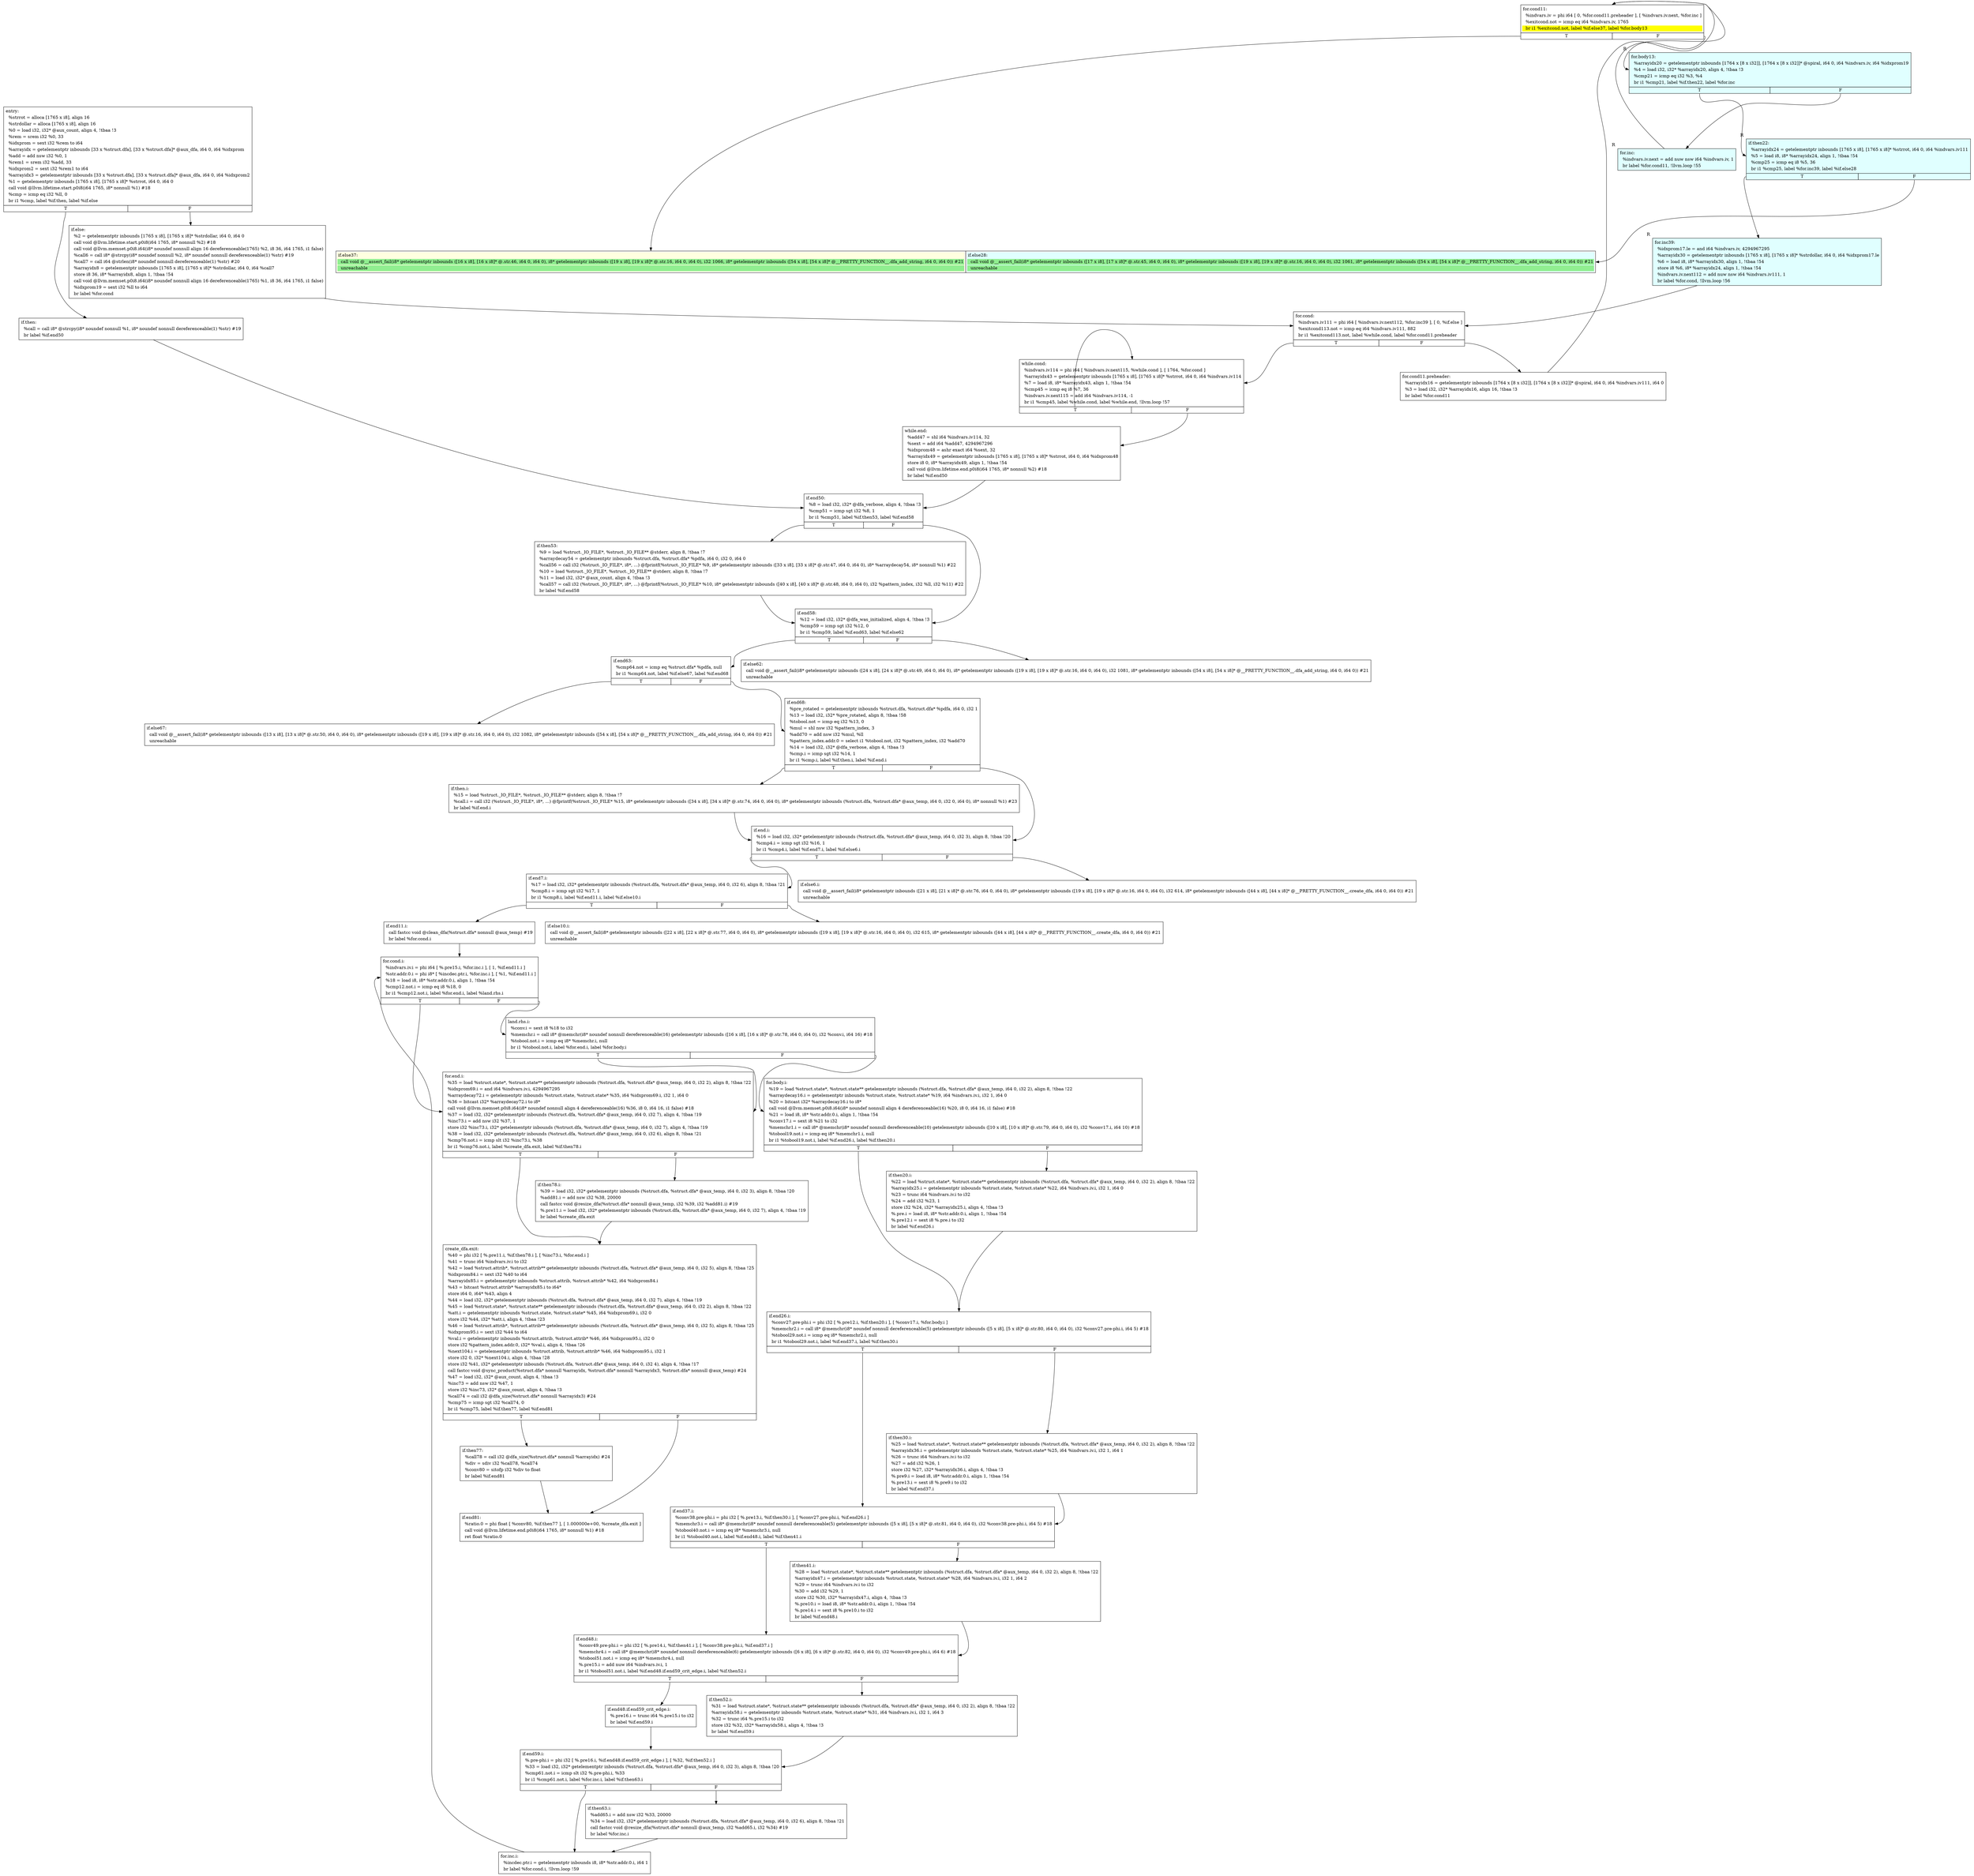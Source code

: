 digraph {
m_bb0 [shape = none, label  = <<table border="0" cellspacing="0">
<tr><td port="f1" border="1" colspan="2"><table bgcolor="LightYellow" border="0">
<tr><td align="left">if.else37:</td></tr>
<tr><td bgcolor="lightgreen" align="left">  call void @__assert_fail(i8* getelementptr inbounds ([16 x i8], [16 x i8]* @.str.46, i64 0, i64 0), i8* getelementptr inbounds ([19 x i8], [19 x i8]* @.str.16, i64 0, i64 0), i32 1066, i8* getelementptr inbounds ([54 x i8], [54 x i8]* @__PRETTY_FUNCTION__.dfa_add_string, i64 0, i64 0)) #21</td></tr>
<tr><td bgcolor="lightgreen" align="left">  unreachable</td></tr>
</table>
</td>
<td port="f2" border="1" colspan="2"><table bgcolor="LightCyan" border="0">
<tr><td align="left">if.else28:</td></tr>
<tr><td bgcolor="lightgreen" align="left">  call void @__assert_fail(i8* getelementptr inbounds ([17 x i8], [17 x i8]* @.str.45, i64 0, i64 0), i8* getelementptr inbounds ([19 x i8], [19 x i8]* @.str.16, i64 0, i64 0), i32 1061, i8* getelementptr inbounds ([54 x i8], [54 x i8]* @__PRETTY_FUNCTION__.dfa_add_string, i64 0, i64 0)) #21</td></tr>
<tr><td bgcolor="lightgreen" align="left">  unreachable</td></tr>
</table>
</td></tr>
</table>> ]
f_bb0 [shape = none, label  = <<table  border="0" cellspacing="0">
<tr><td port="f" border="1" colspan="2"><table border="0">
<tr><td align="left">entry:</td></tr>
<tr><td align="left">  %strrot = alloca [1765 x i8], align 16</td></tr>
<tr><td align="left">  %strdollar = alloca [1765 x i8], align 16</td></tr>
<tr><td align="left">  %0 = load i32, i32* @aux_count, align 4, !tbaa !3</td></tr>
<tr><td align="left">  %rem = srem i32 %0, 33</td></tr>
<tr><td align="left">  %idxprom = sext i32 %rem to i64</td></tr>
<tr><td align="left">  %arrayidx = getelementptr inbounds [33 x %struct.dfa], [33 x %struct.dfa]* @aux_dfa, i64 0, i64 %idxprom</td></tr>
<tr><td align="left">  %add = add nsw i32 %0, 1</td></tr>
<tr><td align="left">  %rem1 = srem i32 %add, 33</td></tr>
<tr><td align="left">  %idxprom2 = sext i32 %rem1 to i64</td></tr>
<tr><td align="left">  %arrayidx3 = getelementptr inbounds [33 x %struct.dfa], [33 x %struct.dfa]* @aux_dfa, i64 0, i64 %idxprom2</td></tr>
<tr><td align="left">  %1 = getelementptr inbounds [1765 x i8], [1765 x i8]* %strrot, i64 0, i64 0</td></tr>
<tr><td align="left">  call void @llvm.lifetime.start.p0i8(i64 1765, i8* nonnull %1) #18</td></tr>
<tr><td align="left">  %cmp = icmp eq i32 %ll, 0</td></tr>
<tr><td align="left">  br i1 %cmp, label %if.then, label %if.else</td></tr>
</table>
</td></tr>
<tr><td border="1" port="fT">T</td><td border="1" port="fF">F</td></tr>
</table>> ]
f_bb1 [shape = none, label  = <<table  border="0" cellspacing="0">
<tr><td port="f" border="1"><table border="0">
<tr><td align="left">if.then:</td></tr>
<tr><td align="left">  %call = call i8* @strcpy(i8* noundef nonnull %1, i8* noundef nonnull dereferenceable(1) %str) #19</td></tr>
<tr><td align="left">  br label %if.end50</td></tr>
</table>
</td></tr>
</table>> ]
f_bb2 [shape = none, label  = <<table  border="0" cellspacing="0">
<tr><td port="f" border="1"><table border="0">
<tr><td align="left">if.else:</td></tr>
<tr><td align="left">  %2 = getelementptr inbounds [1765 x i8], [1765 x i8]* %strdollar, i64 0, i64 0</td></tr>
<tr><td align="left">  call void @llvm.lifetime.start.p0i8(i64 1765, i8* nonnull %2) #18</td></tr>
<tr><td align="left">  call void @llvm.memset.p0i8.i64(i8* noundef nonnull align 16 dereferenceable(1765) %2, i8 36, i64 1765, i1 false)</td></tr>
<tr><td align="left">  %call6 = call i8* @strcpy(i8* noundef nonnull %2, i8* noundef nonnull dereferenceable(1) %str) #19</td></tr>
<tr><td align="left">  %call7 = call i64 @strlen(i8* noundef nonnull dereferenceable(1) %str) #20</td></tr>
<tr><td align="left">  %arrayidx8 = getelementptr inbounds [1765 x i8], [1765 x i8]* %strdollar, i64 0, i64 %call7</td></tr>
<tr><td align="left">  store i8 36, i8* %arrayidx8, align 1, !tbaa !54</td></tr>
<tr><td align="left">  call void @llvm.memset.p0i8.i64(i8* noundef nonnull align 16 dereferenceable(1765) %1, i8 36, i64 1765, i1 false)</td></tr>
<tr><td align="left">  %idxprom19 = sext i32 %ll to i64</td></tr>
<tr><td align="left">  br label %for.cond</td></tr>
</table>
</td></tr>
</table>> ]
f_bb3 [shape = none, label  = <<table  border="0" cellspacing="0">
<tr><td port="f" border="1" colspan="2"><table border="0">
<tr><td align="left">for.cond:</td></tr>
<tr><td align="left">  %indvars.iv111 = phi i64 [ %indvars.iv.next112, %for.inc39 ], [ 0, %if.else ]</td></tr>
<tr><td align="left">  %exitcond113.not = icmp eq i64 %indvars.iv111, 882</td></tr>
<tr><td align="left">  br i1 %exitcond113.not, label %while.cond, label %for.cond11.preheader</td></tr>
</table>
</td></tr>
<tr><td border="1" port="fT">T</td><td border="1" port="fF">F</td></tr>
</table>> ]
f_bb4 [shape = none, label  = <<table  border="0" cellspacing="0">
<tr><td port="f" border="1"><table border="0">
<tr><td align="left">for.cond11.preheader:</td></tr>
<tr><td align="left">  %arrayidx16 = getelementptr inbounds [1764 x [8 x i32]], [1764 x [8 x i32]]* @spiral, i64 0, i64 %indvars.iv111, i64 0</td></tr>
<tr><td align="left">  %3 = load i32, i32* %arrayidx16, align 16, !tbaa !3</td></tr>
<tr><td align="left">  br label %for.cond11</td></tr>
</table>
</td></tr>
</table>> ]
f_bb5 [shape = none, label  = <<table  border="0" cellspacing="0">
<tr><td port="f" border="1" colspan="2"><table border="0">
<tr><td align="left">for.cond11:</td></tr>
<tr><td align="left">  %indvars.iv = phi i64 [ 0, %for.cond11.preheader ], [ %indvars.iv.next, %for.inc ]</td></tr>
<tr><td align="left">  %exitcond.not = icmp eq i64 %indvars.iv, 1765</td></tr>
<tr><td bgcolor="yellow" align="left">  br i1 %exitcond.not, label %if.else37, label %for.body13</td></tr>
</table>
</td></tr>
<tr><td border="1" port="fT">T</td><td border="1" port="fF">F</td></tr>
</table>> ]
f_bb6 [shape = none,  xlabel="R", label  = <<table  bgcolor="LightCyan"  border="0" cellspacing="0">
<tr><td port="f" border="1" colspan="2"><table border="0">
<tr><td align="left">for.body13:</td></tr>
<tr><td align="left">  %arrayidx20 = getelementptr inbounds [1764 x [8 x i32]], [1764 x [8 x i32]]* @spiral, i64 0, i64 %indvars.iv, i64 %idxprom19</td></tr>
<tr><td align="left">  %4 = load i32, i32* %arrayidx20, align 4, !tbaa !3</td></tr>
<tr><td align="left">  %cmp21 = icmp eq i32 %3, %4</td></tr>
<tr><td align="left">  br i1 %cmp21, label %if.then22, label %for.inc</td></tr>
</table>
</td></tr>
<tr><td border="1" port="fT">T</td><td border="1" port="fF">F</td></tr>
</table>> ]
f_bb7 [shape = none,  xlabel="R", label  = <<table  bgcolor="LightCyan"  border="0" cellspacing="0">
<tr><td port="f" border="1" colspan="2"><table border="0">
<tr><td align="left">if.then22:</td></tr>
<tr><td align="left">  %arrayidx24 = getelementptr inbounds [1765 x i8], [1765 x i8]* %strrot, i64 0, i64 %indvars.iv111</td></tr>
<tr><td align="left">  %5 = load i8, i8* %arrayidx24, align 1, !tbaa !54</td></tr>
<tr><td align="left">  %cmp25 = icmp eq i8 %5, 36</td></tr>
<tr><td align="left">  br i1 %cmp25, label %for.inc39, label %if.else28</td></tr>
</table>
</td></tr>
<tr><td border="1" port="fT">T</td><td border="1" port="fF">F</td></tr>
</table>> ]
f_bb8 [shape = none,  xlabel="R", label  = <<table  bgcolor="LightCyan"  border="0" cellspacing="0">
<tr><td port="f" border="1"><table border="0">
<tr><td align="left">for.inc:</td></tr>
<tr><td align="left">  %indvars.iv.next = add nuw nsw i64 %indvars.iv, 1</td></tr>
<tr><td align="left">  br label %for.cond11, !llvm.loop !55</td></tr>
</table>
</td></tr>
</table>> ]
f_bb9 [shape = none,  xlabel="R", label  = <<table  bgcolor="LightCyan"  border="0" cellspacing="0">
<tr><td port="f" border="1"><table border="0">
<tr><td align="left">for.inc39:</td></tr>
<tr><td align="left">  %idxprom17.le = and i64 %indvars.iv, 4294967295</td></tr>
<tr><td align="left">  %arrayidx30 = getelementptr inbounds [1765 x i8], [1765 x i8]* %strdollar, i64 0, i64 %idxprom17.le</td></tr>
<tr><td align="left">  %6 = load i8, i8* %arrayidx30, align 1, !tbaa !54</td></tr>
<tr><td align="left">  store i8 %6, i8* %arrayidx24, align 1, !tbaa !54</td></tr>
<tr><td align="left">  %indvars.iv.next112 = add nuw nsw i64 %indvars.iv111, 1</td></tr>
<tr><td align="left">  br label %for.cond, !llvm.loop !56</td></tr>
</table>
</td></tr>
</table>> ]
f_bb10 [shape = none, label  = <<table  border="0" cellspacing="0">
<tr><td port="f" border="1" colspan="2"><table border="0">
<tr><td align="left">while.cond:</td></tr>
<tr><td align="left">  %indvars.iv114 = phi i64 [ %indvars.iv.next115, %while.cond ], [ 1764, %for.cond ]</td></tr>
<tr><td align="left">  %arrayidx43 = getelementptr inbounds [1765 x i8], [1765 x i8]* %strrot, i64 0, i64 %indvars.iv114</td></tr>
<tr><td align="left">  %7 = load i8, i8* %arrayidx43, align 1, !tbaa !54</td></tr>
<tr><td align="left">  %cmp45 = icmp eq i8 %7, 36</td></tr>
<tr><td align="left">  %indvars.iv.next115 = add i64 %indvars.iv114, -1</td></tr>
<tr><td align="left">  br i1 %cmp45, label %while.cond, label %while.end, !llvm.loop !57</td></tr>
</table>
</td></tr>
<tr><td border="1" port="fT">T</td><td border="1" port="fF">F</td></tr>
</table>> ]
f_bb11 [shape = none, label  = <<table  border="0" cellspacing="0">
<tr><td port="f" border="1"><table border="0">
<tr><td align="left">while.end:</td></tr>
<tr><td align="left">  %add47 = shl i64 %indvars.iv114, 32</td></tr>
<tr><td align="left">  %sext = add i64 %add47, 4294967296</td></tr>
<tr><td align="left">  %idxprom48 = ashr exact i64 %sext, 32</td></tr>
<tr><td align="left">  %arrayidx49 = getelementptr inbounds [1765 x i8], [1765 x i8]* %strrot, i64 0, i64 %idxprom48</td></tr>
<tr><td align="left">  store i8 0, i8* %arrayidx49, align 1, !tbaa !54</td></tr>
<tr><td align="left">  call void @llvm.lifetime.end.p0i8(i64 1765, i8* nonnull %2) #18</td></tr>
<tr><td align="left">  br label %if.end50</td></tr>
</table>
</td></tr>
</table>> ]
f_bb12 [shape = none, label  = <<table  border="0" cellspacing="0">
<tr><td port="f" border="1" colspan="2"><table border="0">
<tr><td align="left">if.end50:</td></tr>
<tr><td align="left">  %8 = load i32, i32* @dfa_verbose, align 4, !tbaa !3</td></tr>
<tr><td align="left">  %cmp51 = icmp sgt i32 %8, 1</td></tr>
<tr><td align="left">  br i1 %cmp51, label %if.then53, label %if.end58</td></tr>
</table>
</td></tr>
<tr><td border="1" port="fT">T</td><td border="1" port="fF">F</td></tr>
</table>> ]
f_bb13 [shape = none, label  = <<table  border="0" cellspacing="0">
<tr><td port="f" border="1"><table border="0">
<tr><td align="left">if.then53:</td></tr>
<tr><td align="left">  %9 = load %struct._IO_FILE*, %struct._IO_FILE** @stderr, align 8, !tbaa !7</td></tr>
<tr><td align="left">  %arraydecay54 = getelementptr inbounds %struct.dfa, %struct.dfa* %pdfa, i64 0, i32 0, i64 0</td></tr>
<tr><td align="left">  %call56 = call i32 (%struct._IO_FILE*, i8*, ...) @fprintf(%struct._IO_FILE* %9, i8* getelementptr inbounds ([33 x i8], [33 x i8]* @.str.47, i64 0, i64 0), i8* %arraydecay54, i8* nonnull %1) #22</td></tr>
<tr><td align="left">  %10 = load %struct._IO_FILE*, %struct._IO_FILE** @stderr, align 8, !tbaa !7</td></tr>
<tr><td align="left">  %11 = load i32, i32* @aux_count, align 4, !tbaa !3</td></tr>
<tr><td align="left">  %call57 = call i32 (%struct._IO_FILE*, i8*, ...) @fprintf(%struct._IO_FILE* %10, i8* getelementptr inbounds ([40 x i8], [40 x i8]* @.str.48, i64 0, i64 0), i32 %pattern_index, i32 %ll, i32 %11) #22</td></tr>
<tr><td align="left">  br label %if.end58</td></tr>
</table>
</td></tr>
</table>> ]
f_bb14 [shape = none, label  = <<table  border="0" cellspacing="0">
<tr><td port="f" border="1" colspan="2"><table border="0">
<tr><td align="left">if.end58:</td></tr>
<tr><td align="left">  %12 = load i32, i32* @dfa_was_initialized, align 4, !tbaa !3</td></tr>
<tr><td align="left">  %cmp59 = icmp sgt i32 %12, 0</td></tr>
<tr><td align="left">  br i1 %cmp59, label %if.end63, label %if.else62</td></tr>
</table>
</td></tr>
<tr><td border="1" port="fT">T</td><td border="1" port="fF">F</td></tr>
</table>> ]
f_bb15 [shape = none, label  = <<table  border="0" cellspacing="0">
<tr><td port="f" border="1"><table border="0">
<tr><td align="left">if.else62:</td></tr>
<tr><td align="left">  call void @__assert_fail(i8* getelementptr inbounds ([24 x i8], [24 x i8]* @.str.49, i64 0, i64 0), i8* getelementptr inbounds ([19 x i8], [19 x i8]* @.str.16, i64 0, i64 0), i32 1081, i8* getelementptr inbounds ([54 x i8], [54 x i8]* @__PRETTY_FUNCTION__.dfa_add_string, i64 0, i64 0)) #21</td></tr>
<tr><td align="left">  unreachable</td></tr>
</table>
</td></tr>
</table>> ]
f_bb16 [shape = none, label  = <<table  border="0" cellspacing="0">
<tr><td port="f" border="1" colspan="2"><table border="0">
<tr><td align="left">if.end63:</td></tr>
<tr><td align="left">  %cmp64.not = icmp eq %struct.dfa* %pdfa, null</td></tr>
<tr><td align="left">  br i1 %cmp64.not, label %if.else67, label %if.end68</td></tr>
</table>
</td></tr>
<tr><td border="1" port="fT">T</td><td border="1" port="fF">F</td></tr>
</table>> ]
f_bb17 [shape = none, label  = <<table  border="0" cellspacing="0">
<tr><td port="f" border="1"><table border="0">
<tr><td align="left">if.else67:</td></tr>
<tr><td align="left">  call void @__assert_fail(i8* getelementptr inbounds ([13 x i8], [13 x i8]* @.str.50, i64 0, i64 0), i8* getelementptr inbounds ([19 x i8], [19 x i8]* @.str.16, i64 0, i64 0), i32 1082, i8* getelementptr inbounds ([54 x i8], [54 x i8]* @__PRETTY_FUNCTION__.dfa_add_string, i64 0, i64 0)) #21</td></tr>
<tr><td align="left">  unreachable</td></tr>
</table>
</td></tr>
</table>> ]
f_bb18 [shape = none, label  = <<table  border="0" cellspacing="0">
<tr><td port="f" border="1" colspan="2"><table border="0">
<tr><td align="left">if.end68:</td></tr>
<tr><td align="left">  %pre_rotated = getelementptr inbounds %struct.dfa, %struct.dfa* %pdfa, i64 0, i32 1</td></tr>
<tr><td align="left">  %13 = load i32, i32* %pre_rotated, align 8, !tbaa !58</td></tr>
<tr><td align="left">  %tobool.not = icmp eq i32 %13, 0</td></tr>
<tr><td align="left">  %mul = shl nsw i32 %pattern_index, 3</td></tr>
<tr><td align="left">  %add70 = add nsw i32 %mul, %ll</td></tr>
<tr><td align="left">  %pattern_index.addr.0 = select i1 %tobool.not, i32 %pattern_index, i32 %add70</td></tr>
<tr><td align="left">  %14 = load i32, i32* @dfa_verbose, align 4, !tbaa !3</td></tr>
<tr><td align="left">  %cmp.i = icmp sgt i32 %14, 1</td></tr>
<tr><td align="left">  br i1 %cmp.i, label %if.then.i, label %if.end.i</td></tr>
</table>
</td></tr>
<tr><td border="1" port="fT">T</td><td border="1" port="fF">F</td></tr>
</table>> ]
f_bb19 [shape = none, label  = <<table  border="0" cellspacing="0">
<tr><td port="f" border="1"><table border="0">
<tr><td align="left">if.then.i:</td></tr>
<tr><td align="left">  %15 = load %struct._IO_FILE*, %struct._IO_FILE** @stderr, align 8, !tbaa !7</td></tr>
<tr><td align="left">  %call.i = call i32 (%struct._IO_FILE*, i8*, ...) @fprintf(%struct._IO_FILE* %15, i8* getelementptr inbounds ([34 x i8], [34 x i8]* @.str.74, i64 0, i64 0), i8* getelementptr inbounds (%struct.dfa, %struct.dfa* @aux_temp, i64 0, i32 0, i64 0), i8* nonnull %1) #23</td></tr>
<tr><td align="left">  br label %if.end.i</td></tr>
</table>
</td></tr>
</table>> ]
f_bb20 [shape = none, label  = <<table  border="0" cellspacing="0">
<tr><td port="f" border="1" colspan="2"><table border="0">
<tr><td align="left">if.end.i:</td></tr>
<tr><td align="left">  %16 = load i32, i32* getelementptr inbounds (%struct.dfa, %struct.dfa* @aux_temp, i64 0, i32 3), align 8, !tbaa !20</td></tr>
<tr><td align="left">  %cmp4.i = icmp sgt i32 %16, 1</td></tr>
<tr><td align="left">  br i1 %cmp4.i, label %if.end7.i, label %if.else6.i</td></tr>
</table>
</td></tr>
<tr><td border="1" port="fT">T</td><td border="1" port="fF">F</td></tr>
</table>> ]
f_bb21 [shape = none, label  = <<table  border="0" cellspacing="0">
<tr><td port="f" border="1"><table border="0">
<tr><td align="left">if.else6.i:</td></tr>
<tr><td align="left">  call void @__assert_fail(i8* getelementptr inbounds ([21 x i8], [21 x i8]* @.str.76, i64 0, i64 0), i8* getelementptr inbounds ([19 x i8], [19 x i8]* @.str.16, i64 0, i64 0), i32 614, i8* getelementptr inbounds ([44 x i8], [44 x i8]* @__PRETTY_FUNCTION__.create_dfa, i64 0, i64 0)) #21</td></tr>
<tr><td align="left">  unreachable</td></tr>
</table>
</td></tr>
</table>> ]
f_bb22 [shape = none, label  = <<table  border="0" cellspacing="0">
<tr><td port="f" border="1" colspan="2"><table border="0">
<tr><td align="left">if.end7.i:</td></tr>
<tr><td align="left">  %17 = load i32, i32* getelementptr inbounds (%struct.dfa, %struct.dfa* @aux_temp, i64 0, i32 6), align 8, !tbaa !21</td></tr>
<tr><td align="left">  %cmp8.i = icmp sgt i32 %17, 1</td></tr>
<tr><td align="left">  br i1 %cmp8.i, label %if.end11.i, label %if.else10.i</td></tr>
</table>
</td></tr>
<tr><td border="1" port="fT">T</td><td border="1" port="fF">F</td></tr>
</table>> ]
f_bb23 [shape = none, label  = <<table  border="0" cellspacing="0">
<tr><td port="f" border="1"><table border="0">
<tr><td align="left">if.else10.i:</td></tr>
<tr><td align="left">  call void @__assert_fail(i8* getelementptr inbounds ([22 x i8], [22 x i8]* @.str.77, i64 0, i64 0), i8* getelementptr inbounds ([19 x i8], [19 x i8]* @.str.16, i64 0, i64 0), i32 615, i8* getelementptr inbounds ([44 x i8], [44 x i8]* @__PRETTY_FUNCTION__.create_dfa, i64 0, i64 0)) #21</td></tr>
<tr><td align="left">  unreachable</td></tr>
</table>
</td></tr>
</table>> ]
f_bb24 [shape = none, label  = <<table  border="0" cellspacing="0">
<tr><td port="f" border="1"><table border="0">
<tr><td align="left">if.end11.i:</td></tr>
<tr><td align="left">  call fastcc void @clean_dfa(%struct.dfa* nonnull @aux_temp) #19</td></tr>
<tr><td align="left">  br label %for.cond.i</td></tr>
</table>
</td></tr>
</table>> ]
f_bb25 [shape = none, label  = <<table  border="0" cellspacing="0">
<tr><td port="f" border="1" colspan="2"><table border="0">
<tr><td align="left">for.cond.i:</td></tr>
<tr><td align="left">  %indvars.iv.i = phi i64 [ %.pre15.i, %for.inc.i ], [ 1, %if.end11.i ]</td></tr>
<tr><td align="left">  %str.addr.0.i = phi i8* [ %incdec.ptr.i, %for.inc.i ], [ %1, %if.end11.i ]</td></tr>
<tr><td align="left">  %18 = load i8, i8* %str.addr.0.i, align 1, !tbaa !54</td></tr>
<tr><td align="left">  %cmp12.not.i = icmp eq i8 %18, 0</td></tr>
<tr><td align="left">  br i1 %cmp12.not.i, label %for.end.i, label %land.rhs.i</td></tr>
</table>
</td></tr>
<tr><td border="1" port="fT">T</td><td border="1" port="fF">F</td></tr>
</table>> ]
f_bb26 [shape = none, label  = <<table  border="0" cellspacing="0">
<tr><td port="f" border="1" colspan="2"><table border="0">
<tr><td align="left">land.rhs.i:</td></tr>
<tr><td align="left">  %conv.i = sext i8 %18 to i32</td></tr>
<tr><td align="left">  %memchr.i = call i8* @memchr(i8* noundef nonnull dereferenceable(16) getelementptr inbounds ([16 x i8], [16 x i8]* @.str.78, i64 0, i64 0), i32 %conv.i, i64 16) #18</td></tr>
<tr><td align="left">  %tobool.not.i = icmp eq i8* %memchr.i, null</td></tr>
<tr><td align="left">  br i1 %tobool.not.i, label %for.end.i, label %for.body.i</td></tr>
</table>
</td></tr>
<tr><td border="1" port="fT">T</td><td border="1" port="fF">F</td></tr>
</table>> ]
f_bb27 [shape = none, label  = <<table  border="0" cellspacing="0">
<tr><td port="f" border="1" colspan="2"><table border="0">
<tr><td align="left">for.body.i:</td></tr>
<tr><td align="left">  %19 = load %struct.state*, %struct.state** getelementptr inbounds (%struct.dfa, %struct.dfa* @aux_temp, i64 0, i32 2), align 8, !tbaa !22</td></tr>
<tr><td align="left">  %arraydecay16.i = getelementptr inbounds %struct.state, %struct.state* %19, i64 %indvars.iv.i, i32 1, i64 0</td></tr>
<tr><td align="left">  %20 = bitcast i32* %arraydecay16.i to i8*</td></tr>
<tr><td align="left">  call void @llvm.memset.p0i8.i64(i8* noundef nonnull align 4 dereferenceable(16) %20, i8 0, i64 16, i1 false) #18</td></tr>
<tr><td align="left">  %21 = load i8, i8* %str.addr.0.i, align 1, !tbaa !54</td></tr>
<tr><td align="left">  %conv17.i = sext i8 %21 to i32</td></tr>
<tr><td align="left">  %memchr1.i = call i8* @memchr(i8* noundef nonnull dereferenceable(10) getelementptr inbounds ([10 x i8], [10 x i8]* @.str.79, i64 0, i64 0), i32 %conv17.i, i64 10) #18</td></tr>
<tr><td align="left">  %tobool19.not.i = icmp eq i8* %memchr1.i, null</td></tr>
<tr><td align="left">  br i1 %tobool19.not.i, label %if.end26.i, label %if.then20.i</td></tr>
</table>
</td></tr>
<tr><td border="1" port="fT">T</td><td border="1" port="fF">F</td></tr>
</table>> ]
f_bb28 [shape = none, label  = <<table  border="0" cellspacing="0">
<tr><td port="f" border="1"><table border="0">
<tr><td align="left">if.then20.i:</td></tr>
<tr><td align="left">  %22 = load %struct.state*, %struct.state** getelementptr inbounds (%struct.dfa, %struct.dfa* @aux_temp, i64 0, i32 2), align 8, !tbaa !22</td></tr>
<tr><td align="left">  %arrayidx25.i = getelementptr inbounds %struct.state, %struct.state* %22, i64 %indvars.iv.i, i32 1, i64 0</td></tr>
<tr><td align="left">  %23 = trunc i64 %indvars.iv.i to i32</td></tr>
<tr><td align="left">  %24 = add i32 %23, 1</td></tr>
<tr><td align="left">  store i32 %24, i32* %arrayidx25.i, align 4, !tbaa !3</td></tr>
<tr><td align="left">  %.pre.i = load i8, i8* %str.addr.0.i, align 1, !tbaa !54</td></tr>
<tr><td align="left">  %.pre12.i = sext i8 %.pre.i to i32</td></tr>
<tr><td align="left">  br label %if.end26.i</td></tr>
</table>
</td></tr>
</table>> ]
f_bb29 [shape = none, label  = <<table  border="0" cellspacing="0">
<tr><td port="f" border="1" colspan="2"><table border="0">
<tr><td align="left">if.end26.i:</td></tr>
<tr><td align="left">  %conv27.pre-phi.i = phi i32 [ %.pre12.i, %if.then20.i ], [ %conv17.i, %for.body.i ]</td></tr>
<tr><td align="left">  %memchr2.i = call i8* @memchr(i8* noundef nonnull dereferenceable(5) getelementptr inbounds ([5 x i8], [5 x i8]* @.str.80, i64 0, i64 0), i32 %conv27.pre-phi.i, i64 5) #18</td></tr>
<tr><td align="left">  %tobool29.not.i = icmp eq i8* %memchr2.i, null</td></tr>
<tr><td align="left">  br i1 %tobool29.not.i, label %if.end37.i, label %if.then30.i</td></tr>
</table>
</td></tr>
<tr><td border="1" port="fT">T</td><td border="1" port="fF">F</td></tr>
</table>> ]
f_bb30 [shape = none, label  = <<table  border="0" cellspacing="0">
<tr><td port="f" border="1"><table border="0">
<tr><td align="left">if.then30.i:</td></tr>
<tr><td align="left">  %25 = load %struct.state*, %struct.state** getelementptr inbounds (%struct.dfa, %struct.dfa* @aux_temp, i64 0, i32 2), align 8, !tbaa !22</td></tr>
<tr><td align="left">  %arrayidx36.i = getelementptr inbounds %struct.state, %struct.state* %25, i64 %indvars.iv.i, i32 1, i64 1</td></tr>
<tr><td align="left">  %26 = trunc i64 %indvars.iv.i to i32</td></tr>
<tr><td align="left">  %27 = add i32 %26, 1</td></tr>
<tr><td align="left">  store i32 %27, i32* %arrayidx36.i, align 4, !tbaa !3</td></tr>
<tr><td align="left">  %.pre9.i = load i8, i8* %str.addr.0.i, align 1, !tbaa !54</td></tr>
<tr><td align="left">  %.pre13.i = sext i8 %.pre9.i to i32</td></tr>
<tr><td align="left">  br label %if.end37.i</td></tr>
</table>
</td></tr>
</table>> ]
f_bb31 [shape = none, label  = <<table  border="0" cellspacing="0">
<tr><td port="f" border="1" colspan="2"><table border="0">
<tr><td align="left">if.end37.i:</td></tr>
<tr><td align="left">  %conv38.pre-phi.i = phi i32 [ %.pre13.i, %if.then30.i ], [ %conv27.pre-phi.i, %if.end26.i ]</td></tr>
<tr><td align="left">  %memchr3.i = call i8* @memchr(i8* noundef nonnull dereferenceable(5) getelementptr inbounds ([5 x i8], [5 x i8]* @.str.81, i64 0, i64 0), i32 %conv38.pre-phi.i, i64 5) #18</td></tr>
<tr><td align="left">  %tobool40.not.i = icmp eq i8* %memchr3.i, null</td></tr>
<tr><td align="left">  br i1 %tobool40.not.i, label %if.end48.i, label %if.then41.i</td></tr>
</table>
</td></tr>
<tr><td border="1" port="fT">T</td><td border="1" port="fF">F</td></tr>
</table>> ]
f_bb32 [shape = none, label  = <<table  border="0" cellspacing="0">
<tr><td port="f" border="1"><table border="0">
<tr><td align="left">if.then41.i:</td></tr>
<tr><td align="left">  %28 = load %struct.state*, %struct.state** getelementptr inbounds (%struct.dfa, %struct.dfa* @aux_temp, i64 0, i32 2), align 8, !tbaa !22</td></tr>
<tr><td align="left">  %arrayidx47.i = getelementptr inbounds %struct.state, %struct.state* %28, i64 %indvars.iv.i, i32 1, i64 2</td></tr>
<tr><td align="left">  %29 = trunc i64 %indvars.iv.i to i32</td></tr>
<tr><td align="left">  %30 = add i32 %29, 1</td></tr>
<tr><td align="left">  store i32 %30, i32* %arrayidx47.i, align 4, !tbaa !3</td></tr>
<tr><td align="left">  %.pre10.i = load i8, i8* %str.addr.0.i, align 1, !tbaa !54</td></tr>
<tr><td align="left">  %.pre14.i = sext i8 %.pre10.i to i32</td></tr>
<tr><td align="left">  br label %if.end48.i</td></tr>
</table>
</td></tr>
</table>> ]
f_bb33 [shape = none, label  = <<table  border="0" cellspacing="0">
<tr><td port="f" border="1" colspan="2"><table border="0">
<tr><td align="left">if.end48.i:</td></tr>
<tr><td align="left">  %conv49.pre-phi.i = phi i32 [ %.pre14.i, %if.then41.i ], [ %conv38.pre-phi.i, %if.end37.i ]</td></tr>
<tr><td align="left">  %memchr4.i = call i8* @memchr(i8* noundef nonnull dereferenceable(6) getelementptr inbounds ([6 x i8], [6 x i8]* @.str.82, i64 0, i64 0), i32 %conv49.pre-phi.i, i64 6) #18</td></tr>
<tr><td align="left">  %tobool51.not.i = icmp eq i8* %memchr4.i, null</td></tr>
<tr><td align="left">  %.pre15.i = add nuw i64 %indvars.iv.i, 1</td></tr>
<tr><td align="left">  br i1 %tobool51.not.i, label %if.end48.if.end59_crit_edge.i, label %if.then52.i</td></tr>
</table>
</td></tr>
<tr><td border="1" port="fT">T</td><td border="1" port="fF">F</td></tr>
</table>> ]
f_bb34 [shape = none, label  = <<table  border="0" cellspacing="0">
<tr><td port="f" border="1"><table border="0">
<tr><td align="left">if.end48.if.end59_crit_edge.i:</td></tr>
<tr><td align="left">  %.pre16.i = trunc i64 %.pre15.i to i32</td></tr>
<tr><td align="left">  br label %if.end59.i</td></tr>
</table>
</td></tr>
</table>> ]
f_bb35 [shape = none, label  = <<table  border="0" cellspacing="0">
<tr><td port="f" border="1"><table border="0">
<tr><td align="left">if.then52.i:</td></tr>
<tr><td align="left">  %31 = load %struct.state*, %struct.state** getelementptr inbounds (%struct.dfa, %struct.dfa* @aux_temp, i64 0, i32 2), align 8, !tbaa !22</td></tr>
<tr><td align="left">  %arrayidx58.i = getelementptr inbounds %struct.state, %struct.state* %31, i64 %indvars.iv.i, i32 1, i64 3</td></tr>
<tr><td align="left">  %32 = trunc i64 %.pre15.i to i32</td></tr>
<tr><td align="left">  store i32 %32, i32* %arrayidx58.i, align 4, !tbaa !3</td></tr>
<tr><td align="left">  br label %if.end59.i</td></tr>
</table>
</td></tr>
</table>> ]
f_bb36 [shape = none, label  = <<table  border="0" cellspacing="0">
<tr><td port="f" border="1" colspan="2"><table border="0">
<tr><td align="left">if.end59.i:</td></tr>
<tr><td align="left">  %.pre-phi.i = phi i32 [ %.pre16.i, %if.end48.if.end59_crit_edge.i ], [ %32, %if.then52.i ]</td></tr>
<tr><td align="left">  %33 = load i32, i32* getelementptr inbounds (%struct.dfa, %struct.dfa* @aux_temp, i64 0, i32 3), align 8, !tbaa !20</td></tr>
<tr><td align="left">  %cmp61.not.i = icmp slt i32 %.pre-phi.i, %33</td></tr>
<tr><td align="left">  br i1 %cmp61.not.i, label %for.inc.i, label %if.then63.i</td></tr>
</table>
</td></tr>
<tr><td border="1" port="fT">T</td><td border="1" port="fF">F</td></tr>
</table>> ]
f_bb37 [shape = none, label  = <<table  border="0" cellspacing="0">
<tr><td port="f" border="1"><table border="0">
<tr><td align="left">if.then63.i:</td></tr>
<tr><td align="left">  %add65.i = add nsw i32 %33, 20000</td></tr>
<tr><td align="left">  %34 = load i32, i32* getelementptr inbounds (%struct.dfa, %struct.dfa* @aux_temp, i64 0, i32 6), align 8, !tbaa !21</td></tr>
<tr><td align="left">  call fastcc void @resize_dfa(%struct.dfa* nonnull @aux_temp, i32 %add65.i, i32 %34) #19</td></tr>
<tr><td align="left">  br label %for.inc.i</td></tr>
</table>
</td></tr>
</table>> ]
f_bb38 [shape = none, label  = <<table  border="0" cellspacing="0">
<tr><td port="f" border="1"><table border="0">
<tr><td align="left">for.inc.i:</td></tr>
<tr><td align="left">  %incdec.ptr.i = getelementptr inbounds i8, i8* %str.addr.0.i, i64 1</td></tr>
<tr><td align="left">  br label %for.cond.i, !llvm.loop !59</td></tr>
</table>
</td></tr>
</table>> ]
f_bb39 [shape = none, label  = <<table  border="0" cellspacing="0">
<tr><td port="f" border="1" colspan="2"><table border="0">
<tr><td align="left">for.end.i:</td></tr>
<tr><td align="left">  %35 = load %struct.state*, %struct.state** getelementptr inbounds (%struct.dfa, %struct.dfa* @aux_temp, i64 0, i32 2), align 8, !tbaa !22</td></tr>
<tr><td align="left">  %idxprom69.i = and i64 %indvars.iv.i, 4294967295</td></tr>
<tr><td align="left">  %arraydecay72.i = getelementptr inbounds %struct.state, %struct.state* %35, i64 %idxprom69.i, i32 1, i64 0</td></tr>
<tr><td align="left">  %36 = bitcast i32* %arraydecay72.i to i8*</td></tr>
<tr><td align="left">  call void @llvm.memset.p0i8.i64(i8* noundef nonnull align 4 dereferenceable(16) %36, i8 0, i64 16, i1 false) #18</td></tr>
<tr><td align="left">  %37 = load i32, i32* getelementptr inbounds (%struct.dfa, %struct.dfa* @aux_temp, i64 0, i32 7), align 4, !tbaa !19</td></tr>
<tr><td align="left">  %inc73.i = add nsw i32 %37, 1</td></tr>
<tr><td align="left">  store i32 %inc73.i, i32* getelementptr inbounds (%struct.dfa, %struct.dfa* @aux_temp, i64 0, i32 7), align 4, !tbaa !19</td></tr>
<tr><td align="left">  %38 = load i32, i32* getelementptr inbounds (%struct.dfa, %struct.dfa* @aux_temp, i64 0, i32 6), align 8, !tbaa !21</td></tr>
<tr><td align="left">  %cmp76.not.i = icmp slt i32 %inc73.i, %38</td></tr>
<tr><td align="left">  br i1 %cmp76.not.i, label %create_dfa.exit, label %if.then78.i</td></tr>
</table>
</td></tr>
<tr><td border="1" port="fT">T</td><td border="1" port="fF">F</td></tr>
</table>> ]
f_bb40 [shape = none, label  = <<table  border="0" cellspacing="0">
<tr><td port="f" border="1"><table border="0">
<tr><td align="left">if.then78.i:</td></tr>
<tr><td align="left">  %39 = load i32, i32* getelementptr inbounds (%struct.dfa, %struct.dfa* @aux_temp, i64 0, i32 3), align 8, !tbaa !20</td></tr>
<tr><td align="left">  %add81.i = add nsw i32 %38, 20000</td></tr>
<tr><td align="left">  call fastcc void @resize_dfa(%struct.dfa* nonnull @aux_temp, i32 %39, i32 %add81.i) #19</td></tr>
<tr><td align="left">  %.pre11.i = load i32, i32* getelementptr inbounds (%struct.dfa, %struct.dfa* @aux_temp, i64 0, i32 7), align 4, !tbaa !19</td></tr>
<tr><td align="left">  br label %create_dfa.exit</td></tr>
</table>
</td></tr>
</table>> ]
f_bb41 [shape = none, label  = <<table  border="0" cellspacing="0">
<tr><td port="f" border="1" colspan="2"><table border="0">
<tr><td align="left">create_dfa.exit:</td></tr>
<tr><td align="left">  %40 = phi i32 [ %.pre11.i, %if.then78.i ], [ %inc73.i, %for.end.i ]</td></tr>
<tr><td align="left">  %41 = trunc i64 %indvars.iv.i to i32</td></tr>
<tr><td align="left">  %42 = load %struct.attrib*, %struct.attrib** getelementptr inbounds (%struct.dfa, %struct.dfa* @aux_temp, i64 0, i32 5), align 8, !tbaa !25</td></tr>
<tr><td align="left">  %idxprom84.i = sext i32 %40 to i64</td></tr>
<tr><td align="left">  %arrayidx85.i = getelementptr inbounds %struct.attrib, %struct.attrib* %42, i64 %idxprom84.i</td></tr>
<tr><td align="left">  %43 = bitcast %struct.attrib* %arrayidx85.i to i64*</td></tr>
<tr><td align="left">  store i64 0, i64* %43, align 4</td></tr>
<tr><td align="left">  %44 = load i32, i32* getelementptr inbounds (%struct.dfa, %struct.dfa* @aux_temp, i64 0, i32 7), align 4, !tbaa !19</td></tr>
<tr><td align="left">  %45 = load %struct.state*, %struct.state** getelementptr inbounds (%struct.dfa, %struct.dfa* @aux_temp, i64 0, i32 2), align 8, !tbaa !22</td></tr>
<tr><td align="left">  %att.i = getelementptr inbounds %struct.state, %struct.state* %45, i64 %idxprom69.i, i32 0</td></tr>
<tr><td align="left">  store i32 %44, i32* %att.i, align 4, !tbaa !23</td></tr>
<tr><td align="left">  %46 = load %struct.attrib*, %struct.attrib** getelementptr inbounds (%struct.dfa, %struct.dfa* @aux_temp, i64 0, i32 5), align 8, !tbaa !25</td></tr>
<tr><td align="left">  %idxprom95.i = sext i32 %44 to i64</td></tr>
<tr><td align="left">  %val.i = getelementptr inbounds %struct.attrib, %struct.attrib* %46, i64 %idxprom95.i, i32 0</td></tr>
<tr><td align="left">  store i32 %pattern_index.addr.0, i32* %val.i, align 4, !tbaa !26</td></tr>
<tr><td align="left">  %next104.i = getelementptr inbounds %struct.attrib, %struct.attrib* %46, i64 %idxprom95.i, i32 1</td></tr>
<tr><td align="left">  store i32 0, i32* %next104.i, align 4, !tbaa !28</td></tr>
<tr><td align="left">  store i32 %41, i32* getelementptr inbounds (%struct.dfa, %struct.dfa* @aux_temp, i64 0, i32 4), align 4, !tbaa !17</td></tr>
<tr><td align="left">  call fastcc void @sync_product(%struct.dfa* nonnull %arrayidx, %struct.dfa* nonnull %arrayidx3, %struct.dfa* nonnull @aux_temp) #24</td></tr>
<tr><td align="left">  %47 = load i32, i32* @aux_count, align 4, !tbaa !3</td></tr>
<tr><td align="left">  %inc73 = add nsw i32 %47, 1</td></tr>
<tr><td align="left">  store i32 %inc73, i32* @aux_count, align 4, !tbaa !3</td></tr>
<tr><td align="left">  %call74 = call i32 @dfa_size(%struct.dfa* nonnull %arrayidx3) #24</td></tr>
<tr><td align="left">  %cmp75 = icmp sgt i32 %call74, 0</td></tr>
<tr><td align="left">  br i1 %cmp75, label %if.then77, label %if.end81</td></tr>
</table>
</td></tr>
<tr><td border="1" port="fT">T</td><td border="1" port="fF">F</td></tr>
</table>> ]
f_bb42 [shape = none, label  = <<table  border="0" cellspacing="0">
<tr><td port="f" border="1"><table border="0">
<tr><td align="left">if.then77:</td></tr>
<tr><td align="left">  %call78 = call i32 @dfa_size(%struct.dfa* nonnull %arrayidx) #24</td></tr>
<tr><td align="left">  %div = sdiv i32 %call78, %call74</td></tr>
<tr><td align="left">  %conv80 = sitofp i32 %div to float</td></tr>
<tr><td align="left">  br label %if.end81</td></tr>
</table>
</td></tr>
</table>> ]
f_bb43 [shape = none, label  = <<table  border="0" cellspacing="0">
<tr><td port="f" border="1"><table border="0">
<tr><td align="left">if.end81:</td></tr>
<tr><td align="left">  %ratio.0 = phi float [ %conv80, %if.then77 ], [ 1.000000e+00, %create_dfa.exit ]</td></tr>
<tr><td align="left">  call void @llvm.lifetime.end.p0i8(i64 1765, i8* nonnull %1) #18</td></tr>
<tr><td align="left">  ret float %ratio.0</td></tr>
</table>
</td></tr>
</table>> ]
f_bb0:fT -> f_bb1:f
f_bb0:fF -> f_bb2:f
f_bb1:f -> f_bb12:f
f_bb2:f -> f_bb3:f
f_bb3:fT -> f_bb10:f
f_bb3:fF -> f_bb4:f
f_bb4:f -> f_bb5:f
f_bb5:fT -> m_bb0:f1
f_bb5:fF -> f_bb6:f
f_bb6:fT -> f_bb7:f
f_bb6:fF -> f_bb8:f
f_bb7:fT -> f_bb9:f
f_bb7:fF -> m_bb0:f2
f_bb8:f -> f_bb5:f
f_bb9:f -> f_bb3:f
f_bb10:fT -> f_bb10:f
f_bb10:fF -> f_bb11:f
f_bb11:f -> f_bb12:f
f_bb12:fT -> f_bb13:f
f_bb12:fF -> f_bb14:f
f_bb13:f -> f_bb14:f
f_bb14:fT -> f_bb16:f
f_bb14:fF -> f_bb15:f
f_bb16:fT -> f_bb17:f
f_bb16:fF -> f_bb18:f
f_bb18:fT -> f_bb19:f
f_bb18:fF -> f_bb20:f
f_bb19:f -> f_bb20:f
f_bb20:fT -> f_bb22:f
f_bb20:fF -> f_bb21:f
f_bb22:fT -> f_bb24:f
f_bb22:fF -> f_bb23:f
f_bb24:f -> f_bb25:f
f_bb25:fT -> f_bb39:f
f_bb25:fF -> f_bb26:f
f_bb26:fT -> f_bb39:f
f_bb26:fF -> f_bb27:f
f_bb27:fT -> f_bb29:f
f_bb27:fF -> f_bb28:f
f_bb28:f -> f_bb29:f
f_bb29:fT -> f_bb31:f
f_bb29:fF -> f_bb30:f
f_bb30:f -> f_bb31:f
f_bb31:fT -> f_bb33:f
f_bb31:fF -> f_bb32:f
f_bb32:f -> f_bb33:f
f_bb33:fT -> f_bb34:f
f_bb33:fF -> f_bb35:f
f_bb34:f -> f_bb36:f
f_bb35:f -> f_bb36:f
f_bb36:fT -> f_bb38:f
f_bb36:fF -> f_bb37:f
f_bb37:f -> f_bb38:f
f_bb38:f -> f_bb25:f
f_bb39:fT -> f_bb41:f
f_bb39:fF -> f_bb40:f
f_bb40:f -> f_bb41:f
f_bb41:fT -> f_bb42:f
f_bb41:fF -> f_bb43:f
f_bb42:f -> f_bb43:f
}

